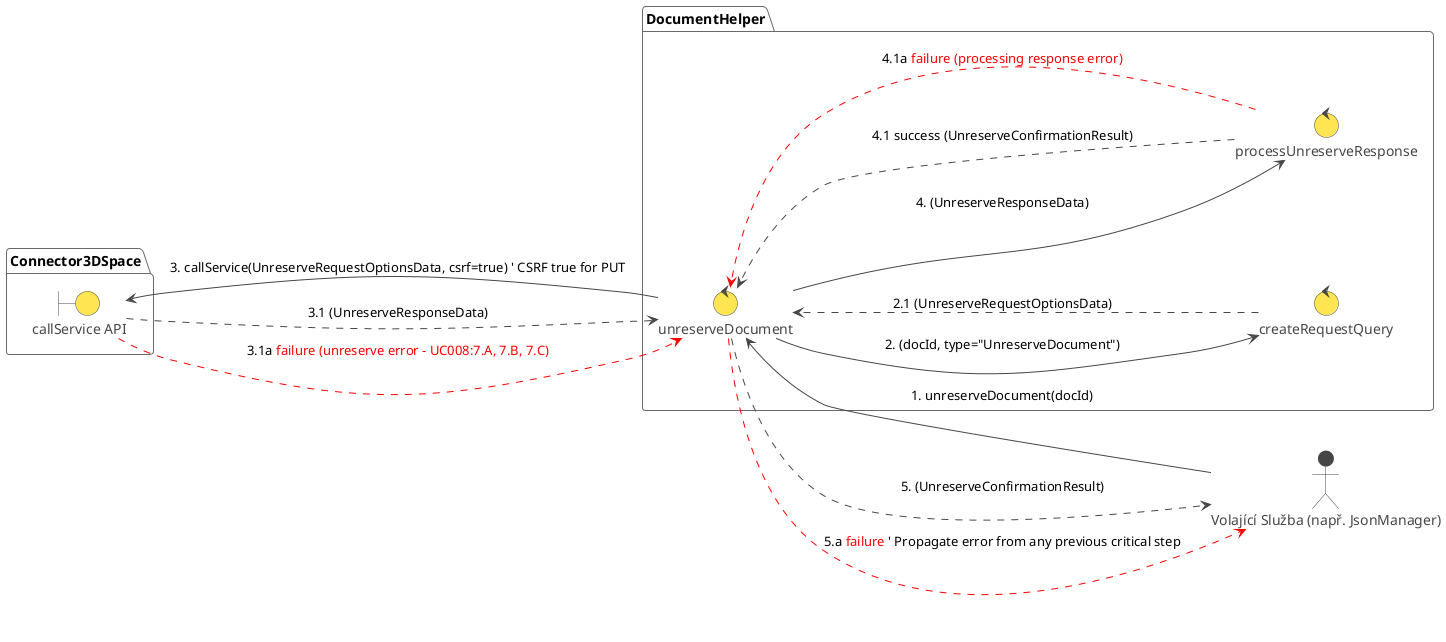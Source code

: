 @startuml RD-008_Unreserve_Document
!theme vibrant
left to right direction

actor "Volající Služba (např. JsonManager)" as CallingService

package "DocumentHelper" as DocumentHelperModule {
    control "unreserveDocument" as unreserveDocumentCtrl
    control "createRequestQuery" as createRequestQueryCtrl
    control "processUnreserveResponse" as processUnreserveResponseCtrl
}

package "Connector3DSpace" {
    boundary "callService API" as ConnectorApi
}

' Entities are commented out as per previous preference
' entity "DocId (param)" as DocIdParam
' entity "UnreserveRequestOptions (data)" as UnreserveRequestOptionsData
' entity "UnreserveResponse (data)" as UnreserveResponseData
' entity "UnreserveConfirmation (result)" as UnreserveConfirmationResult

' UC-008 Krok 1: Volající služba volá API
CallingService -> unreserveDocumentCtrl : 1. unreserveDocument(docId)

' UC-008 Krok 2: Sestavení požadavku na uvolnění rezervace dokumentu
unreserveDocumentCtrl -> createRequestQueryCtrl : 2. (docId, type="UnreserveDocument")
createRequestQueryCtrl ..> unreserveDocumentCtrl : 2.1 (UnreserveRequestOptionsData)

' UC-008 Krok 3: Odeslání požadavku na uvolnění rezervace dokumentu a získání odpovědi
unreserveDocumentCtrl -> ConnectorApi : 3. callService(UnreserveRequestOptionsData, csrf=true) ' CSRF true for PUT
ConnectorApi ..> unreserveDocumentCtrl : 3.1 (UnreserveResponseData)
ConnectorApi .[#red].> unreserveDocumentCtrl : 3.1a <color:red>failure (unreserve error - UC008:7.A, 7.B, 7.C)</color>

' UC-008 Krok 4: Zpracování UnreserveResponse
unreserveDocumentCtrl -> processUnreserveResponseCtrl : 4. (UnreserveResponseData)
processUnreserveResponseCtrl ..> unreserveDocumentCtrl : 4.1 success (UnreserveConfirmationResult)
processUnreserveResponseCtrl .[#red].> unreserveDocumentCtrl : 4.1a <color:red>failure (processing response error)</color>

' UC-008 Krok 5: Vrácení odpovědi
unreserveDocumentCtrl ..> CallingService : 5. (UnreserveConfirmationResult)
unreserveDocumentCtrl .[#red].> CallingService : 5.a <color:red>failure</color> ' Propagate error from any previous critical step

@enduml
